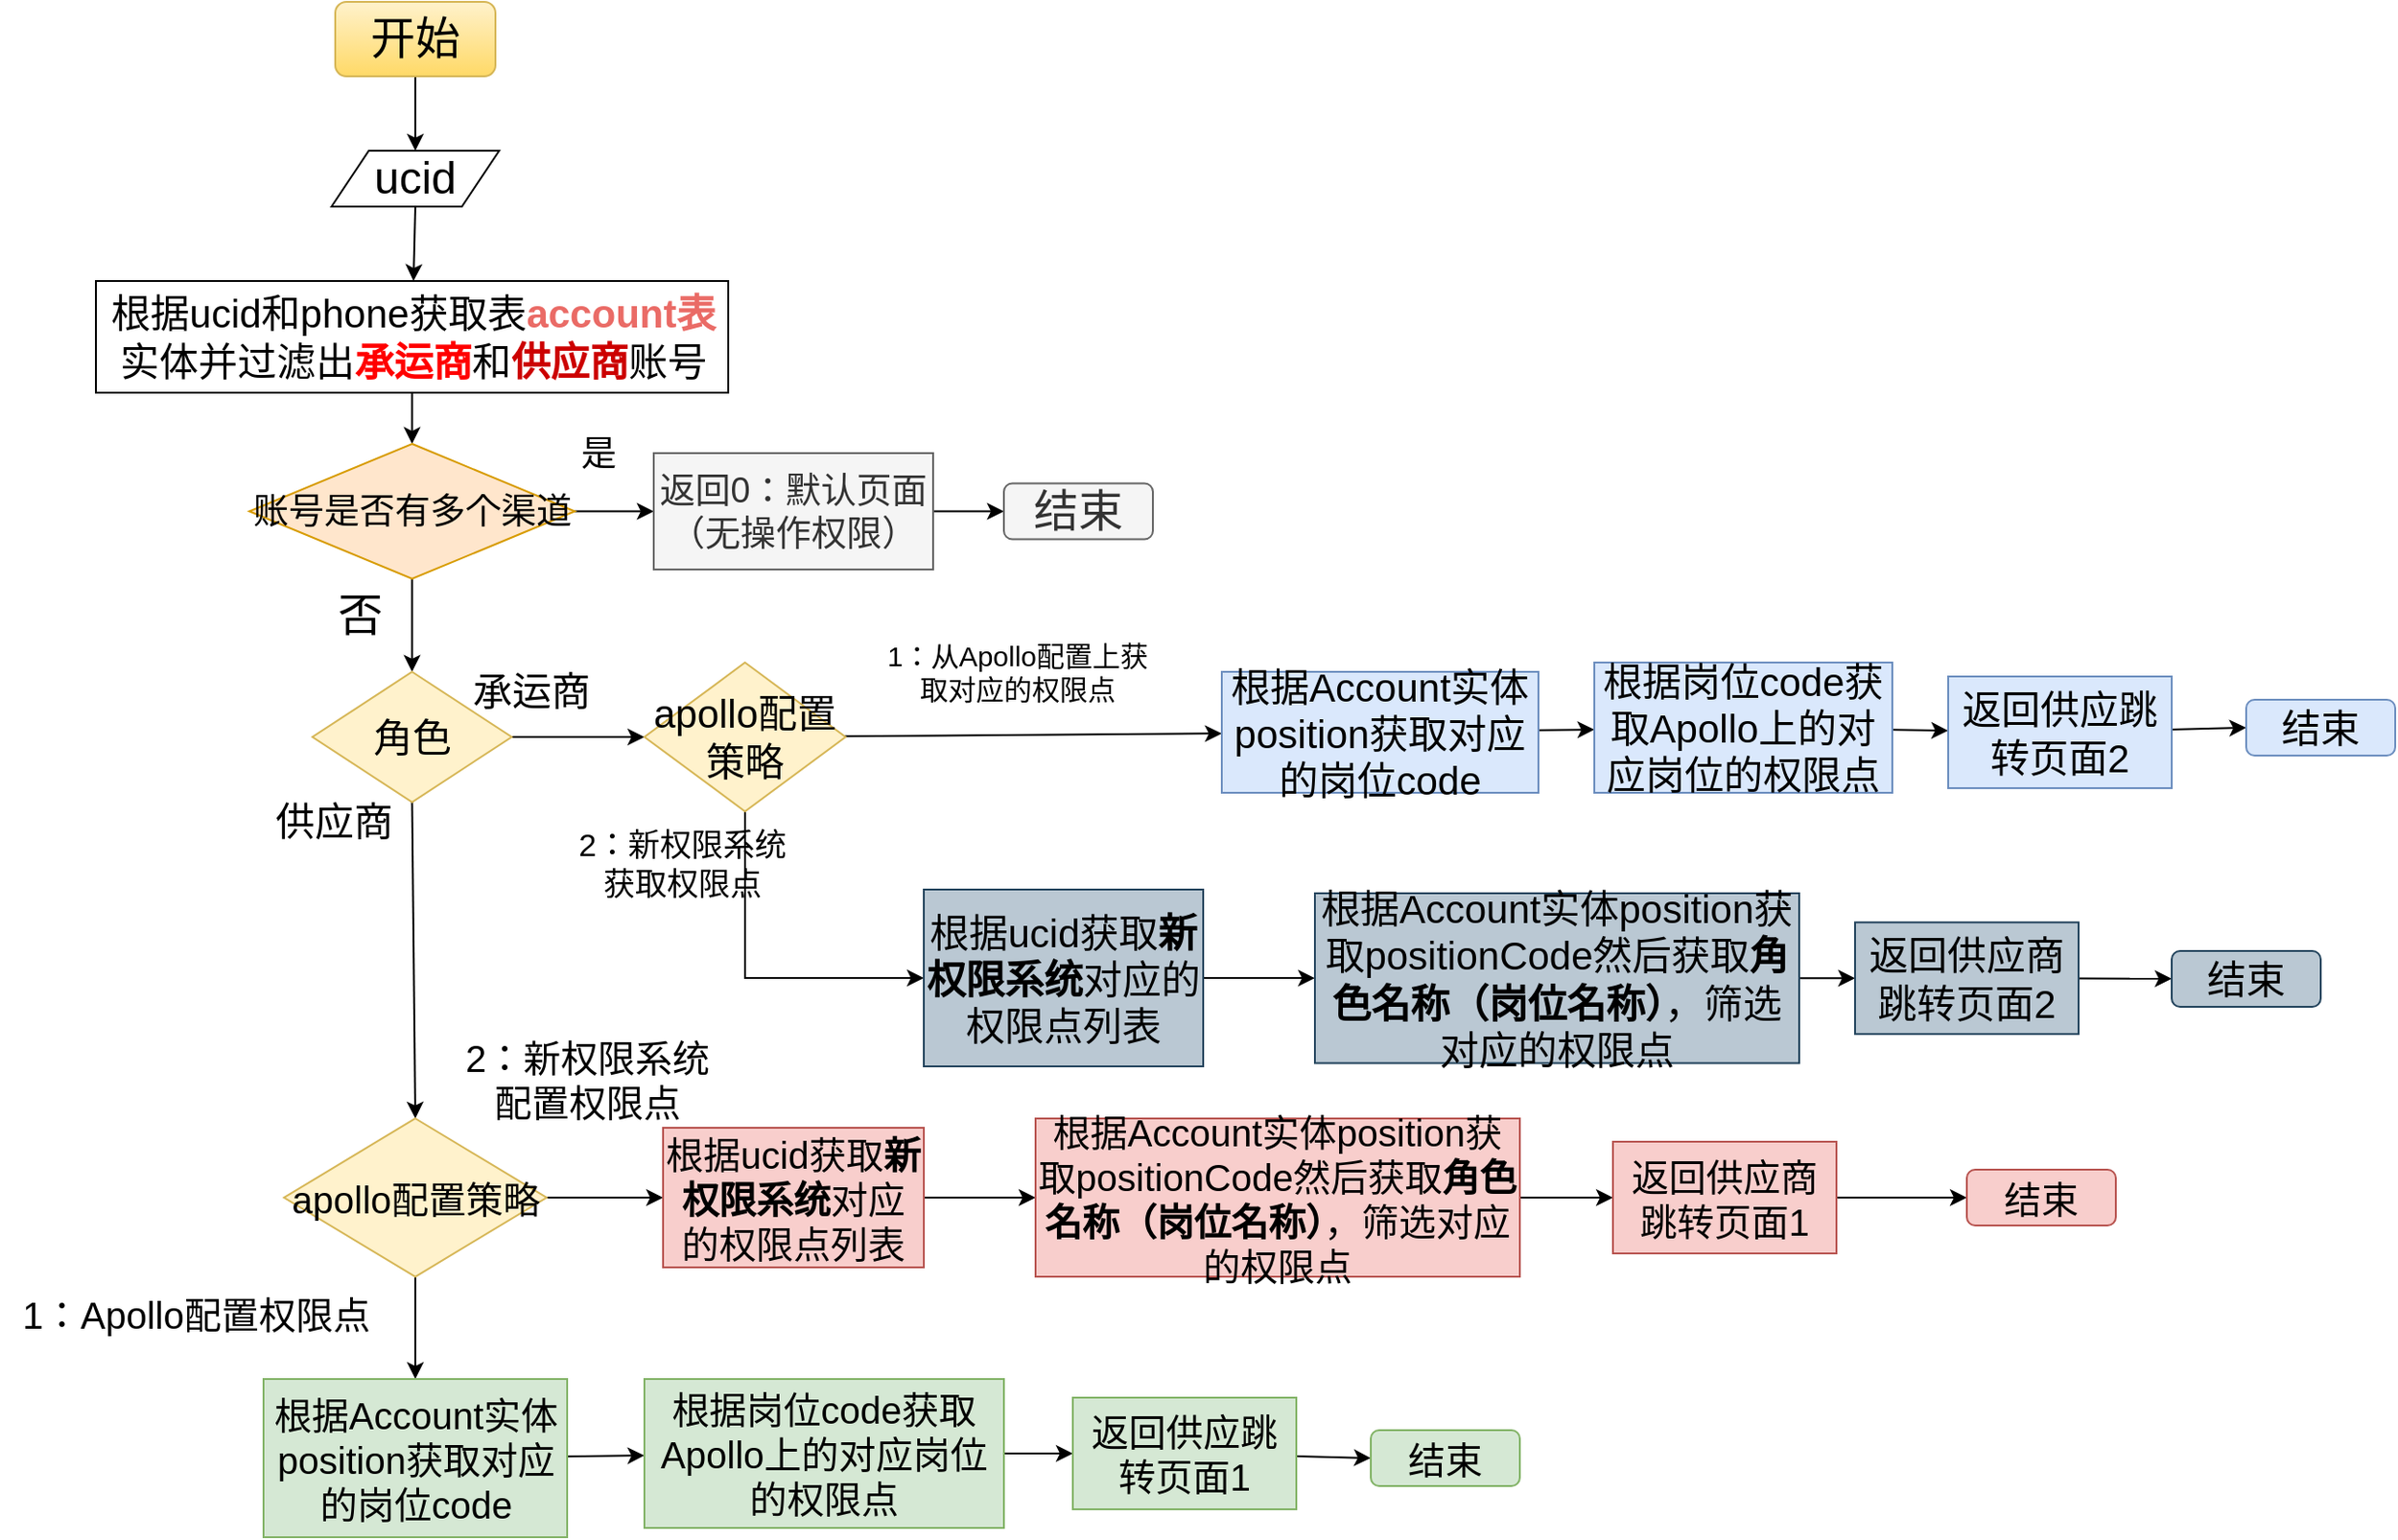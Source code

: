 <mxfile version="20.4.0" type="github">
  <diagram id="prtHgNgQTEPvFCAcTncT" name="Page-1">
    <mxGraphModel dx="1481" dy="770" grid="1" gridSize="10" guides="1" tooltips="1" connect="1" arrows="1" fold="1" page="1" pageScale="1" pageWidth="827" pageHeight="1169" math="0" shadow="0">
      <root>
        <mxCell id="0" />
        <mxCell id="1" parent="0" />
        <mxCell id="sRkkbddAAaS8duBaIrbH-31" style="edgeStyle=none;rounded=0;orthogonalLoop=1;jettySize=auto;html=1;exitX=0.5;exitY=1;exitDx=0;exitDy=0;entryX=0.5;entryY=0;entryDx=0;entryDy=0;fontSize=24;fontColor=#000000;" parent="1" source="sRkkbddAAaS8duBaIrbH-21" target="sRkkbddAAaS8duBaIrbH-22" edge="1">
          <mxGeometry relative="1" as="geometry" />
        </mxCell>
        <mxCell id="sRkkbddAAaS8duBaIrbH-21" value="&lt;font style=&quot;font-size: 24px;&quot;&gt;开始&lt;/font&gt;" style="rounded=1;whiteSpace=wrap;html=1;fillColor=#fff2cc;gradientColor=#ffd966;strokeColor=#d6b656;" parent="1" vertex="1">
          <mxGeometry x="354" y="60" width="86" height="40" as="geometry" />
        </mxCell>
        <mxCell id="sRkkbddAAaS8duBaIrbH-32" style="edgeStyle=none;rounded=0;orthogonalLoop=1;jettySize=auto;html=1;exitX=0.5;exitY=1;exitDx=0;exitDy=0;fontSize=14;fontColor=#000000;" parent="1" source="sRkkbddAAaS8duBaIrbH-22" target="sRkkbddAAaS8duBaIrbH-23" edge="1">
          <mxGeometry relative="1" as="geometry" />
        </mxCell>
        <mxCell id="sRkkbddAAaS8duBaIrbH-22" value="ucid" style="shape=parallelogram;perimeter=parallelogramPerimeter;whiteSpace=wrap;html=1;fixedSize=1;fontSize=24;" parent="1" vertex="1">
          <mxGeometry x="352" y="140" width="90" height="30" as="geometry" />
        </mxCell>
        <mxCell id="sRkkbddAAaS8duBaIrbH-33" style="edgeStyle=none;rounded=0;orthogonalLoop=1;jettySize=auto;html=1;exitX=0.5;exitY=1;exitDx=0;exitDy=0;fontSize=14;fontColor=#000000;" parent="1" source="sRkkbddAAaS8duBaIrbH-23" target="sRkkbddAAaS8duBaIrbH-24" edge="1">
          <mxGeometry relative="1" as="geometry" />
        </mxCell>
        <mxCell id="sRkkbddAAaS8duBaIrbH-23" value="根据ucid和phone获取表&lt;font color=&quot;#ea6b66&quot; style=&quot;font-size: 21px;&quot;&gt;&lt;b style=&quot;font-size: 21px;&quot;&gt;account表&lt;/b&gt;&lt;/font&gt;实体并过滤出&lt;font color=&quot;#ff0000&quot; style=&quot;font-size: 21px;&quot;&gt;&lt;b style=&quot;font-size: 21px;&quot;&gt;承运商&lt;/b&gt;&lt;/font&gt;和&lt;font color=&quot;#cc0000&quot; style=&quot;font-size: 21px;&quot;&gt;&lt;b style=&quot;font-size: 21px;&quot;&gt;供应商&lt;/b&gt;&lt;/font&gt;账号" style="rounded=0;whiteSpace=wrap;html=1;fontSize=21;" parent="1" vertex="1">
          <mxGeometry x="225.5" y="210" width="339.5" height="60" as="geometry" />
        </mxCell>
        <mxCell id="sRkkbddAAaS8duBaIrbH-25" style="edgeStyle=none;rounded=0;orthogonalLoop=1;jettySize=auto;html=1;exitX=1;exitY=0.5;exitDx=0;exitDy=0;fontSize=14;fontColor=#000000;entryX=0;entryY=0.5;entryDx=0;entryDy=0;" parent="1" source="sRkkbddAAaS8duBaIrbH-24" edge="1" target="sRkkbddAAaS8duBaIrbH-27">
          <mxGeometry relative="1" as="geometry">
            <mxPoint x="520" y="360" as="targetPoint" />
          </mxGeometry>
        </mxCell>
        <mxCell id="sRkkbddAAaS8duBaIrbH-38" style="edgeStyle=none;rounded=0;orthogonalLoop=1;jettySize=auto;html=1;exitX=0.5;exitY=1;exitDx=0;exitDy=0;entryX=0.5;entryY=0;entryDx=0;entryDy=0;fontSize=14;fontColor=#000000;" parent="1" source="sRkkbddAAaS8duBaIrbH-24" target="sRkkbddAAaS8duBaIrbH-37" edge="1">
          <mxGeometry relative="1" as="geometry" />
        </mxCell>
        <mxCell id="sRkkbddAAaS8duBaIrbH-24" value="&lt;font color=&quot;#000000&quot; style=&quot;font-size: 19px;&quot;&gt;账号是否有多个渠道&lt;/font&gt;" style="rhombus;whiteSpace=wrap;html=1;fontSize=19;fillColor=#ffe6cc;strokeColor=#d79b00;" parent="1" vertex="1">
          <mxGeometry x="307.88" y="297.5" width="174.75" height="72.5" as="geometry" />
        </mxCell>
        <mxCell id="sRkkbddAAaS8duBaIrbH-29" style="edgeStyle=none;rounded=0;orthogonalLoop=1;jettySize=auto;html=1;exitX=1;exitY=0.5;exitDx=0;exitDy=0;fontSize=14;fontColor=#000000;" parent="1" source="sRkkbddAAaS8duBaIrbH-27" target="sRkkbddAAaS8duBaIrbH-28" edge="1">
          <mxGeometry relative="1" as="geometry" />
        </mxCell>
        <mxCell id="sRkkbddAAaS8duBaIrbH-27" value="返回0：默认页面（无操作权限）" style="rounded=0;whiteSpace=wrap;html=1;fontSize=19;fillColor=#f5f5f5;strokeColor=#666666;fontColor=#333333;" parent="1" vertex="1">
          <mxGeometry x="525" y="302.5" width="150" height="62.5" as="geometry" />
        </mxCell>
        <mxCell id="sRkkbddAAaS8duBaIrbH-28" value="结束" style="rounded=1;whiteSpace=wrap;html=1;fontSize=24;fillColor=#f5f5f5;strokeColor=#666666;fontColor=#333333;" parent="1" vertex="1">
          <mxGeometry x="713" y="318.75" width="80" height="30" as="geometry" />
        </mxCell>
        <mxCell id="sRkkbddAAaS8duBaIrbH-30" value="是" style="text;html=1;align=center;verticalAlign=middle;resizable=0;points=[];autosize=1;strokeColor=none;fillColor=none;fontSize=19;fontColor=#000000;" parent="1" vertex="1">
          <mxGeometry x="475" y="282.5" width="40" height="40" as="geometry" />
        </mxCell>
        <mxCell id="sRkkbddAAaS8duBaIrbH-36" value="否" style="text;html=1;align=center;verticalAlign=middle;resizable=0;points=[];autosize=1;strokeColor=none;fillColor=none;fontSize=24;fontColor=#000000;" parent="1" vertex="1">
          <mxGeometry x="342" y="370" width="50" height="40" as="geometry" />
        </mxCell>
        <mxCell id="sRkkbddAAaS8duBaIrbH-40" style="edgeStyle=none;rounded=0;orthogonalLoop=1;jettySize=auto;html=1;exitX=0.5;exitY=1;exitDx=0;exitDy=0;fontSize=14;fontColor=#000000;entryX=0.5;entryY=0;entryDx=0;entryDy=0;" parent="1" source="sRkkbddAAaS8duBaIrbH-37" target="sRkkbddAAaS8duBaIrbH-42" edge="1">
          <mxGeometry relative="1" as="geometry">
            <mxPoint x="397" y="580" as="targetPoint" />
          </mxGeometry>
        </mxCell>
        <mxCell id="sRkkbddAAaS8duBaIrbH-53" value="" style="edgeStyle=none;rounded=0;orthogonalLoop=1;jettySize=auto;html=1;fontSize=14;fontColor=#000000;entryX=0;entryY=0.5;entryDx=0;entryDy=0;" parent="1" source="sRkkbddAAaS8duBaIrbH-37" target="sRkkbddAAaS8duBaIrbH-66" edge="1">
          <mxGeometry relative="1" as="geometry">
            <mxPoint x="510" y="490" as="targetPoint" />
          </mxGeometry>
        </mxCell>
        <mxCell id="sRkkbddAAaS8duBaIrbH-37" value="角色" style="rhombus;whiteSpace=wrap;html=1;fontSize=21;fillColor=#fff2cc;strokeColor=#d6b656;" parent="1" vertex="1">
          <mxGeometry x="341.75" y="420" width="107" height="70" as="geometry" />
        </mxCell>
        <mxCell id="sRkkbddAAaS8duBaIrbH-41" value="供应商" style="text;html=1;align=center;verticalAlign=middle;resizable=0;points=[];autosize=1;strokeColor=none;fillColor=none;fontSize=21;fontColor=#000000;" parent="1" vertex="1">
          <mxGeometry x="307.88" y="480" width="90" height="40" as="geometry" />
        </mxCell>
        <mxCell id="sRkkbddAAaS8duBaIrbH-45" value="" style="edgeStyle=none;rounded=0;orthogonalLoop=1;jettySize=auto;html=1;fontSize=14;fontColor=#000000;" parent="1" source="sRkkbddAAaS8duBaIrbH-42" target="sRkkbddAAaS8duBaIrbH-44" edge="1">
          <mxGeometry relative="1" as="geometry" />
        </mxCell>
        <mxCell id="sRkkbddAAaS8duBaIrbH-48" value="" style="edgeStyle=none;rounded=0;orthogonalLoop=1;jettySize=auto;html=1;fontSize=14;fontColor=#000000;" parent="1" source="sRkkbddAAaS8duBaIrbH-42" target="sRkkbddAAaS8duBaIrbH-47" edge="1">
          <mxGeometry relative="1" as="geometry" />
        </mxCell>
        <mxCell id="sRkkbddAAaS8duBaIrbH-42" value="&lt;span style=&quot;font-size: 20px;&quot;&gt;apollo配置策略&lt;/span&gt;" style="rhombus;whiteSpace=wrap;html=1;fontSize=20;fillColor=#fff2cc;strokeColor=#d6b656;" parent="1" vertex="1">
          <mxGeometry x="326.5" y="660" width="141" height="85" as="geometry" />
        </mxCell>
        <mxCell id="sRkkbddAAaS8duBaIrbH-51" value="" style="edgeStyle=none;rounded=0;orthogonalLoop=1;jettySize=auto;html=1;fontSize=14;fontColor=#000000;" parent="1" source="sRkkbddAAaS8duBaIrbH-44" target="sRkkbddAAaS8duBaIrbH-50" edge="1">
          <mxGeometry relative="1" as="geometry" />
        </mxCell>
        <mxCell id="sRkkbddAAaS8duBaIrbH-44" value="根据Account实体position获取对应的岗位code" style="whiteSpace=wrap;html=1;fontSize=20;fillColor=#d5e8d4;strokeColor=#82b366;" parent="1" vertex="1">
          <mxGeometry x="315.5" y="800" width="163" height="85" as="geometry" />
        </mxCell>
        <mxCell id="sRkkbddAAaS8duBaIrbH-46" value="1：Apollo配置权限点" style="text;html=1;align=center;verticalAlign=middle;resizable=0;points=[];autosize=1;strokeColor=none;fillColor=none;fontSize=20;fontColor=#000000;" parent="1" vertex="1">
          <mxGeometry x="174" y="745" width="210" height="40" as="geometry" />
        </mxCell>
        <mxCell id="sRkkbddAAaS8duBaIrbH-56" value="" style="edgeStyle=none;rounded=0;orthogonalLoop=1;jettySize=auto;html=1;fontSize=14;fontColor=#000000;" parent="1" source="sRkkbddAAaS8duBaIrbH-47" target="sRkkbddAAaS8duBaIrbH-55" edge="1">
          <mxGeometry relative="1" as="geometry" />
        </mxCell>
        <mxCell id="sRkkbddAAaS8duBaIrbH-47" value="根据ucid获取&lt;b style=&quot;font-size: 20px;&quot;&gt;新权限系统&lt;/b&gt;对应的权限点列表" style="whiteSpace=wrap;html=1;fontSize=20;fillColor=#f8cecc;strokeColor=#b85450;" parent="1" vertex="1">
          <mxGeometry x="530" y="665" width="140" height="75" as="geometry" />
        </mxCell>
        <mxCell id="sRkkbddAAaS8duBaIrbH-59" value="" style="edgeStyle=none;rounded=0;orthogonalLoop=1;jettySize=auto;html=1;fontSize=14;fontColor=#000000;" parent="1" source="sRkkbddAAaS8duBaIrbH-50" target="sRkkbddAAaS8duBaIrbH-58" edge="1">
          <mxGeometry relative="1" as="geometry" />
        </mxCell>
        <mxCell id="sRkkbddAAaS8duBaIrbH-50" value="根据岗位code获取Apollo上的对应岗位的权限点" style="whiteSpace=wrap;html=1;fontSize=20;fillColor=#d5e8d4;strokeColor=#82b366;" parent="1" vertex="1">
          <mxGeometry x="520" y="800" width="193" height="80" as="geometry" />
        </mxCell>
        <mxCell id="sRkkbddAAaS8duBaIrbH-54" value="承运商" style="text;html=1;align=center;verticalAlign=middle;resizable=0;points=[];autosize=1;strokeColor=none;fillColor=none;fontSize=21;fontColor=#000000;" parent="1" vertex="1">
          <mxGeometry x="414" y="410" width="90" height="40" as="geometry" />
        </mxCell>
        <mxCell id="sRkkbddAAaS8duBaIrbH-61" value="" style="edgeStyle=none;rounded=0;orthogonalLoop=1;jettySize=auto;html=1;fontSize=14;fontColor=#000000;" parent="1" source="sRkkbddAAaS8duBaIrbH-55" target="sRkkbddAAaS8duBaIrbH-60" edge="1">
          <mxGeometry relative="1" as="geometry" />
        </mxCell>
        <mxCell id="sRkkbddAAaS8duBaIrbH-55" value="根据Account实体position获取positionCode然后获取&lt;b style=&quot;font-size: 20px;&quot;&gt;角色名称（岗位名称）&lt;/b&gt;，筛选对应的权限点" style="whiteSpace=wrap;html=1;fontSize=20;fillColor=#f8cecc;strokeColor=#b85450;" parent="1" vertex="1">
          <mxGeometry x="730" y="660" width="260" height="85" as="geometry" />
        </mxCell>
        <mxCell id="sRkkbddAAaS8duBaIrbH-65" style="edgeStyle=none;rounded=0;orthogonalLoop=1;jettySize=auto;html=1;fontSize=14;fontColor=#000000;entryX=0;entryY=0.5;entryDx=0;entryDy=0;" parent="1" source="sRkkbddAAaS8duBaIrbH-58" target="sRkkbddAAaS8duBaIrbH-62" edge="1">
          <mxGeometry relative="1" as="geometry">
            <mxPoint x="890" y="940" as="targetPoint" />
          </mxGeometry>
        </mxCell>
        <mxCell id="sRkkbddAAaS8duBaIrbH-58" value="返回供应跳转页面1" style="whiteSpace=wrap;html=1;fontSize=20;fillColor=#d5e8d4;strokeColor=#82b366;" parent="1" vertex="1">
          <mxGeometry x="750" y="810" width="120" height="60" as="geometry" />
        </mxCell>
        <mxCell id="sRkkbddAAaS8duBaIrbH-64" style="edgeStyle=none;rounded=0;orthogonalLoop=1;jettySize=auto;html=1;fontSize=14;fontColor=#000000;" parent="1" source="sRkkbddAAaS8duBaIrbH-60" target="sRkkbddAAaS8duBaIrbH-63" edge="1">
          <mxGeometry relative="1" as="geometry" />
        </mxCell>
        <mxCell id="sRkkbddAAaS8duBaIrbH-60" value="返回供应商跳转页面1" style="whiteSpace=wrap;html=1;fontSize=20;fillColor=#f8cecc;strokeColor=#b85450;" parent="1" vertex="1">
          <mxGeometry x="1040" y="672.5" width="120" height="60" as="geometry" />
        </mxCell>
        <mxCell id="sRkkbddAAaS8duBaIrbH-62" value="结束" style="rounded=1;whiteSpace=wrap;html=1;fontSize=20;fillColor=#d5e8d4;strokeColor=#82b366;" parent="1" vertex="1">
          <mxGeometry x="910" y="827.5" width="80" height="30" as="geometry" />
        </mxCell>
        <mxCell id="sRkkbddAAaS8duBaIrbH-63" value="结束" style="rounded=1;whiteSpace=wrap;html=1;fontSize=20;fillColor=#f8cecc;strokeColor=#b85450;" parent="1" vertex="1">
          <mxGeometry x="1230" y="687.5" width="80" height="30" as="geometry" />
        </mxCell>
        <mxCell id="sRkkbddAAaS8duBaIrbH-70" value="" style="edgeStyle=none;rounded=0;orthogonalLoop=1;jettySize=auto;html=1;fontSize=14;fontColor=#000000;" parent="1" source="sRkkbddAAaS8duBaIrbH-66" target="sRkkbddAAaS8duBaIrbH-69" edge="1">
          <mxGeometry relative="1" as="geometry" />
        </mxCell>
        <mxCell id="-D3jKUJ3MxpfOhl6CPqM-7" style="edgeStyle=orthogonalEdgeStyle;rounded=0;orthogonalLoop=1;jettySize=auto;html=1;exitX=0.5;exitY=1;exitDx=0;exitDy=0;entryX=0;entryY=0.5;entryDx=0;entryDy=0;fontSize=19;" edge="1" parent="1" source="sRkkbddAAaS8duBaIrbH-66" target="sRkkbddAAaS8duBaIrbH-79">
          <mxGeometry relative="1" as="geometry" />
        </mxCell>
        <mxCell id="sRkkbddAAaS8duBaIrbH-66" value="apollo配置策略" style="rhombus;whiteSpace=wrap;html=1;fontSize=21;fillColor=#fff2cc;strokeColor=#d6b656;" parent="1" vertex="1">
          <mxGeometry x="520" y="415" width="108" height="80" as="geometry" />
        </mxCell>
        <mxCell id="sRkkbddAAaS8duBaIrbH-73" value="" style="edgeStyle=none;rounded=0;orthogonalLoop=1;jettySize=auto;html=1;fontSize=14;fontColor=#000000;" parent="1" source="sRkkbddAAaS8duBaIrbH-69" target="sRkkbddAAaS8duBaIrbH-72" edge="1">
          <mxGeometry relative="1" as="geometry" />
        </mxCell>
        <mxCell id="sRkkbddAAaS8duBaIrbH-69" value="&lt;span style=&quot;font-size: 21px;&quot;&gt;根据Account实体position获取对应的岗位code&lt;/span&gt;" style="whiteSpace=wrap;html=1;fontSize=21;fillColor=#dae8fc;strokeColor=#6c8ebf;" parent="1" vertex="1">
          <mxGeometry x="830" y="420" width="170" height="65" as="geometry" />
        </mxCell>
        <mxCell id="sRkkbddAAaS8duBaIrbH-71" value="1：从Apollo配置上获&lt;br style=&quot;font-size: 15px;&quot;&gt;取对应的权限点" style="text;html=1;align=center;verticalAlign=middle;resizable=0;points=[];autosize=1;strokeColor=none;fillColor=none;fontSize=15;fontColor=#000000;" parent="1" vertex="1">
          <mxGeometry x="640" y="395" width="160" height="50" as="geometry" />
        </mxCell>
        <mxCell id="sRkkbddAAaS8duBaIrbH-76" value="" style="edgeStyle=none;rounded=0;orthogonalLoop=1;jettySize=auto;html=1;fontSize=14;fontColor=#000000;" parent="1" source="sRkkbddAAaS8duBaIrbH-72" target="sRkkbddAAaS8duBaIrbH-75" edge="1">
          <mxGeometry relative="1" as="geometry" />
        </mxCell>
        <mxCell id="sRkkbddAAaS8duBaIrbH-72" value="&lt;span style=&quot;font-size: 21px;&quot;&gt;根据岗位code获取Apollo上的对应岗位的权限点&lt;/span&gt;" style="whiteSpace=wrap;html=1;fontSize=21;fillColor=#dae8fc;strokeColor=#6c8ebf;" parent="1" vertex="1">
          <mxGeometry x="1030" y="415" width="160" height="70" as="geometry" />
        </mxCell>
        <mxCell id="sRkkbddAAaS8duBaIrbH-78" style="edgeStyle=none;rounded=0;orthogonalLoop=1;jettySize=auto;html=1;entryX=0;entryY=0.5;entryDx=0;entryDy=0;fontSize=14;fontColor=#000000;" parent="1" source="sRkkbddAAaS8duBaIrbH-75" target="sRkkbddAAaS8duBaIrbH-77" edge="1">
          <mxGeometry relative="1" as="geometry" />
        </mxCell>
        <mxCell id="sRkkbddAAaS8duBaIrbH-75" value="&lt;span style=&quot;font-size: 21px;&quot;&gt;返回供应跳转页面2&lt;/span&gt;" style="whiteSpace=wrap;html=1;fontSize=21;fillColor=#dae8fc;strokeColor=#6c8ebf;" parent="1" vertex="1">
          <mxGeometry x="1220" y="422.5" width="120" height="60" as="geometry" />
        </mxCell>
        <mxCell id="sRkkbddAAaS8duBaIrbH-77" value="结束" style="rounded=1;whiteSpace=wrap;html=1;fontSize=21;fillColor=#dae8fc;strokeColor=#6c8ebf;" parent="1" vertex="1">
          <mxGeometry x="1380" y="435" width="80" height="30" as="geometry" />
        </mxCell>
        <mxCell id="sRkkbddAAaS8duBaIrbH-83" value="" style="edgeStyle=none;rounded=0;orthogonalLoop=1;jettySize=auto;html=1;fontSize=14;fontColor=#000000;" parent="1" source="sRkkbddAAaS8duBaIrbH-79" target="sRkkbddAAaS8duBaIrbH-82" edge="1">
          <mxGeometry relative="1" as="geometry" />
        </mxCell>
        <mxCell id="sRkkbddAAaS8duBaIrbH-79" value="&lt;span style=&quot;font-size: 21px;&quot;&gt;根据ucid获取&lt;/span&gt;&lt;b style=&quot;font-size: 21px;&quot;&gt;新权限系统&lt;/b&gt;&lt;span style=&quot;font-size: 21px;&quot;&gt;对应的权限点列表&lt;/span&gt;" style="whiteSpace=wrap;html=1;fontSize=21;fillColor=#bac8d3;strokeColor=#23445d;" parent="1" vertex="1">
          <mxGeometry x="670" y="537" width="150" height="95" as="geometry" />
        </mxCell>
        <mxCell id="sRkkbddAAaS8duBaIrbH-85" value="" style="edgeStyle=none;rounded=0;orthogonalLoop=1;jettySize=auto;html=1;fontSize=14;fontColor=#000000;" parent="1" source="sRkkbddAAaS8duBaIrbH-82" target="sRkkbddAAaS8duBaIrbH-84" edge="1">
          <mxGeometry relative="1" as="geometry" />
        </mxCell>
        <mxCell id="sRkkbddAAaS8duBaIrbH-82" value="&lt;span style=&quot;font-size: 21px;&quot;&gt;根据Account实体position获取positionCode然后获取&lt;/span&gt;&lt;b style=&quot;font-size: 21px;&quot;&gt;角色名称（岗位名称）&lt;/b&gt;&lt;span style=&quot;font-size: 21px;&quot;&gt;，筛选对应的权限点&lt;/span&gt;" style="whiteSpace=wrap;html=1;fontSize=21;fillColor=#bac8d3;strokeColor=#23445d;" parent="1" vertex="1">
          <mxGeometry x="880" y="539" width="260" height="91.25" as="geometry" />
        </mxCell>
        <mxCell id="sRkkbddAAaS8duBaIrbH-87" style="edgeStyle=none;rounded=0;orthogonalLoop=1;jettySize=auto;html=1;fontSize=14;fontColor=#000000;" parent="1" source="sRkkbddAAaS8duBaIrbH-84" target="sRkkbddAAaS8duBaIrbH-86" edge="1">
          <mxGeometry relative="1" as="geometry" />
        </mxCell>
        <mxCell id="sRkkbddAAaS8duBaIrbH-84" value="&lt;span style=&quot;font-size: 21px;&quot;&gt;返回供应商跳转页面2&lt;/span&gt;" style="whiteSpace=wrap;html=1;fontSize=21;fillColor=#bac8d3;strokeColor=#23445d;" parent="1" vertex="1">
          <mxGeometry x="1170" y="554.63" width="120" height="60" as="geometry" />
        </mxCell>
        <mxCell id="sRkkbddAAaS8duBaIrbH-86" value="结束" style="rounded=1;whiteSpace=wrap;html=1;fontSize=21;fillColor=#bac8d3;strokeColor=#23445d;" parent="1" vertex="1">
          <mxGeometry x="1340" y="570" width="80" height="30" as="geometry" />
        </mxCell>
        <mxCell id="-D3jKUJ3MxpfOhl6CPqM-3" value="2：新权限系统&lt;br&gt;配置权限点" style="text;html=1;align=center;verticalAlign=middle;resizable=0;points=[];autosize=1;strokeColor=none;fillColor=none;fontSize=20;fontColor=#000000;" vertex="1" parent="1">
          <mxGeometry x="414" y="609.38" width="150" height="60" as="geometry" />
        </mxCell>
        <mxCell id="sRkkbddAAaS8duBaIrbH-88" value="2：新权限系统&lt;br style=&quot;font-size: 17px;&quot;&gt;获取权限点" style="text;html=1;align=center;verticalAlign=middle;resizable=0;points=[];autosize=1;strokeColor=none;fillColor=none;fontSize=17;fontColor=#000000;" parent="1" vertex="1">
          <mxGeometry x="475" y="498.75" width="130" height="50" as="geometry" />
        </mxCell>
      </root>
    </mxGraphModel>
  </diagram>
</mxfile>
